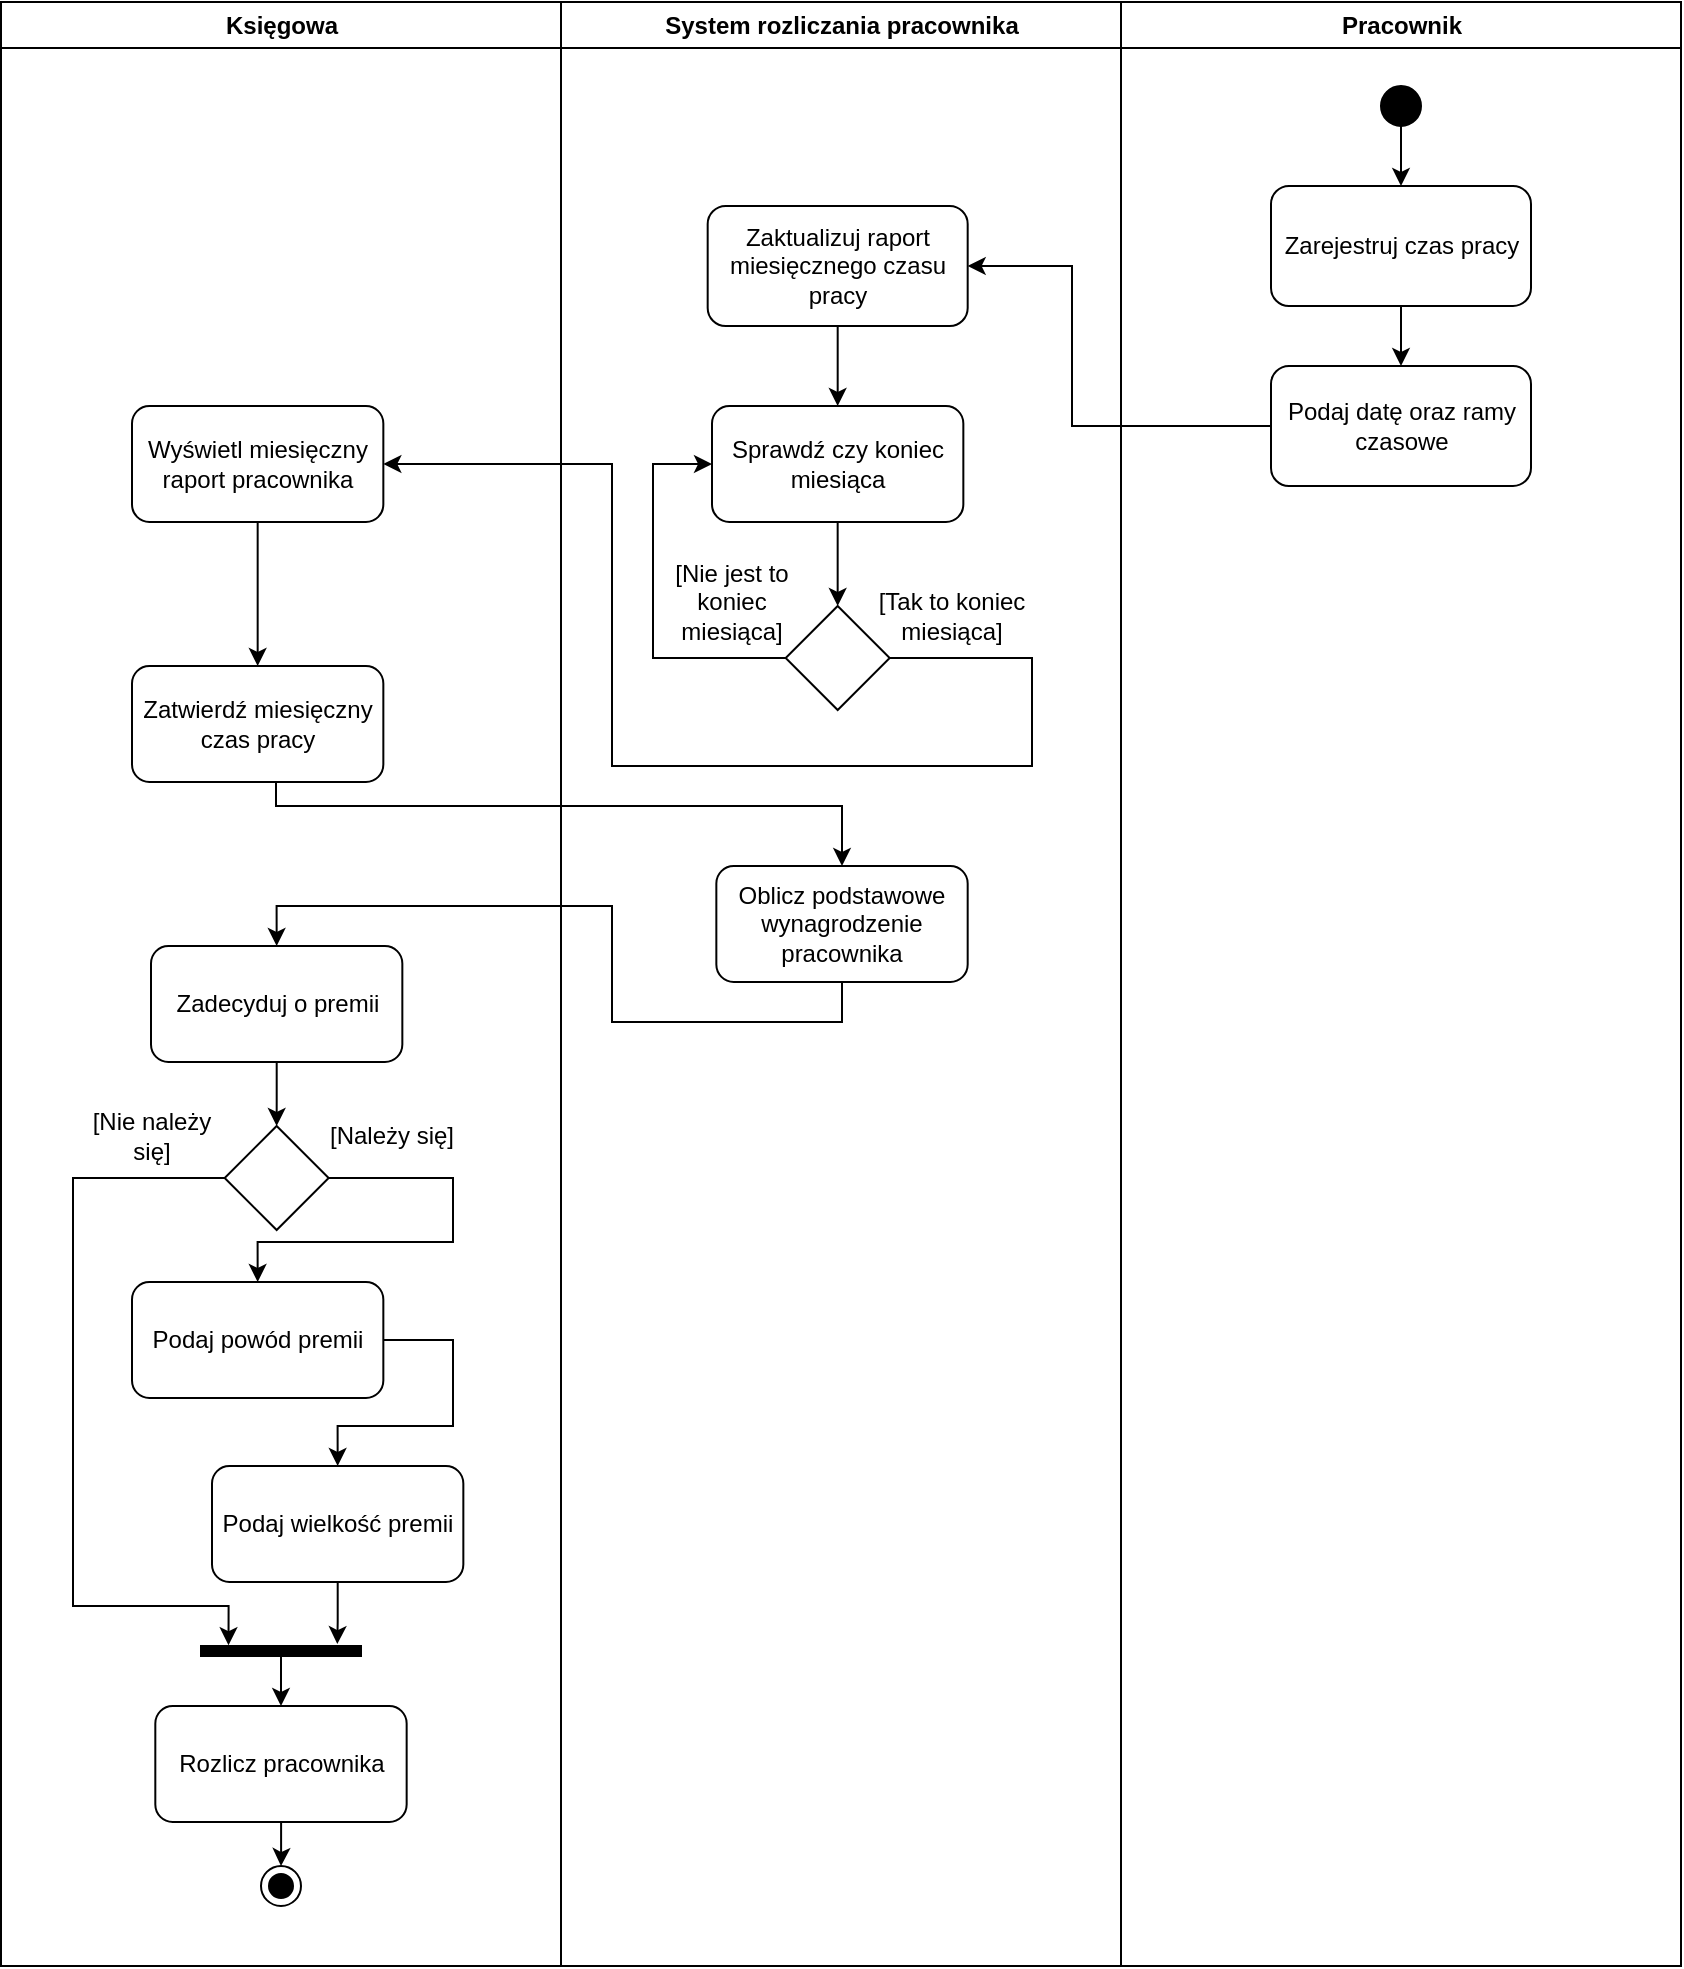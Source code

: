<mxfile version="26.0.9">
  <diagram name="Page-1" id="e7e014a7-5840-1c2e-5031-d8a46d1fe8dd">
    <mxGraphModel dx="439" dy="391" grid="1" gridSize="10" guides="1" tooltips="1" connect="1" arrows="1" fold="1" page="1" pageScale="1" pageWidth="1169" pageHeight="826" background="none" math="0" shadow="0">
      <root>
        <mxCell id="0" />
        <mxCell id="1" parent="0" />
        <mxCell id="2" value="Księgowa" style="swimlane;whiteSpace=wrap" parent="1" vertex="1">
          <mxGeometry x="164.5" y="128" width="280" height="982" as="geometry" />
        </mxCell>
        <mxCell id="9TK1dTNkQFoXxBouctrN-54" value="Zatwierdź miesięczny czas pracy" style="rounded=1;whiteSpace=wrap;html=1;" parent="2" vertex="1">
          <mxGeometry x="65.5" y="332" width="125.67" height="58" as="geometry" />
        </mxCell>
        <mxCell id="9TK1dTNkQFoXxBouctrN-79" style="edgeStyle=orthogonalEdgeStyle;rounded=0;orthogonalLoop=1;jettySize=auto;html=1;exitX=0;exitY=0.5;exitDx=0;exitDy=0;entryX=-0.077;entryY=0.828;entryDx=0;entryDy=0;entryPerimeter=0;" parent="2" source="9TK1dTNkQFoXxBouctrN-68" target="9TK1dTNkQFoXxBouctrN-84" edge="1">
          <mxGeometry relative="1" as="geometry">
            <Array as="points">
              <mxPoint x="36" y="588" />
              <mxPoint x="36" y="802" />
              <mxPoint x="114" y="802" />
            </Array>
          </mxGeometry>
        </mxCell>
        <mxCell id="9TK1dTNkQFoXxBouctrN-80" style="edgeStyle=orthogonalEdgeStyle;rounded=0;orthogonalLoop=1;jettySize=auto;html=1;exitX=1;exitY=0.5;exitDx=0;exitDy=0;entryX=0.5;entryY=0;entryDx=0;entryDy=0;" parent="2" source="9TK1dTNkQFoXxBouctrN-68" target="9TK1dTNkQFoXxBouctrN-73" edge="1">
          <mxGeometry relative="1" as="geometry">
            <Array as="points">
              <mxPoint x="226" y="588" />
              <mxPoint x="226" y="620" />
              <mxPoint x="128" y="620" />
            </Array>
          </mxGeometry>
        </mxCell>
        <mxCell id="9TK1dTNkQFoXxBouctrN-68" value="" style="rhombus;whiteSpace=wrap;html=1;" parent="2" vertex="1">
          <mxGeometry x="111.83" y="562" width="52" height="52" as="geometry" />
        </mxCell>
        <mxCell id="9TK1dTNkQFoXxBouctrN-71" style="edgeStyle=orthogonalEdgeStyle;rounded=0;orthogonalLoop=1;jettySize=auto;html=1;entryX=0.5;entryY=0;entryDx=0;entryDy=0;" parent="2" source="9TK1dTNkQFoXxBouctrN-69" target="9TK1dTNkQFoXxBouctrN-68" edge="1">
          <mxGeometry relative="1" as="geometry" />
        </mxCell>
        <mxCell id="9TK1dTNkQFoXxBouctrN-69" value="Zadecyduj o premii" style="rounded=1;whiteSpace=wrap;html=1;" parent="2" vertex="1">
          <mxGeometry x="75" y="472" width="125.67" height="58" as="geometry" />
        </mxCell>
        <mxCell id="9TK1dTNkQFoXxBouctrN-81" style="edgeStyle=orthogonalEdgeStyle;rounded=0;orthogonalLoop=1;jettySize=auto;html=1;exitX=1;exitY=0.5;exitDx=0;exitDy=0;entryX=0.5;entryY=0;entryDx=0;entryDy=0;" parent="2" source="9TK1dTNkQFoXxBouctrN-73" target="9TK1dTNkQFoXxBouctrN-72" edge="1">
          <mxGeometry relative="1" as="geometry">
            <Array as="points">
              <mxPoint x="226" y="669" />
              <mxPoint x="226" y="712" />
              <mxPoint x="168" y="712" />
            </Array>
          </mxGeometry>
        </mxCell>
        <mxCell id="9TK1dTNkQFoXxBouctrN-73" value="Podaj powód premii" style="rounded=1;whiteSpace=wrap;html=1;" parent="2" vertex="1">
          <mxGeometry x="65.5" y="640" width="125.67" height="58" as="geometry" />
        </mxCell>
        <mxCell id="9TK1dTNkQFoXxBouctrN-88" style="edgeStyle=orthogonalEdgeStyle;rounded=0;orthogonalLoop=1;jettySize=auto;html=1;entryX=0.5;entryY=0;entryDx=0;entryDy=0;" parent="2" source="9TK1dTNkQFoXxBouctrN-75" edge="1">
          <mxGeometry relative="1" as="geometry">
            <mxPoint x="140" y="932" as="targetPoint" />
          </mxGeometry>
        </mxCell>
        <mxCell id="9TK1dTNkQFoXxBouctrN-75" value="Rozlicz pracownika" style="rounded=1;whiteSpace=wrap;html=1;" parent="2" vertex="1">
          <mxGeometry x="77.16" y="852" width="125.67" height="58" as="geometry" />
        </mxCell>
        <mxCell id="9TK1dTNkQFoXxBouctrN-72" value="Podaj wielkość premii" style="rounded=1;whiteSpace=wrap;html=1;" parent="2" vertex="1">
          <mxGeometry x="105.5" y="732" width="125.67" height="58" as="geometry" />
        </mxCell>
        <mxCell id="9TK1dTNkQFoXxBouctrN-82" value="[Nie należy się]" style="text;html=1;align=center;verticalAlign=middle;whiteSpace=wrap;rounded=0;" parent="2" vertex="1">
          <mxGeometry x="35.5" y="552" width="80" height="30" as="geometry" />
        </mxCell>
        <mxCell id="9TK1dTNkQFoXxBouctrN-83" value="[Należy się]" style="text;html=1;align=center;verticalAlign=middle;whiteSpace=wrap;rounded=0;" parent="2" vertex="1">
          <mxGeometry x="155.5" y="552" width="80" height="30" as="geometry" />
        </mxCell>
        <mxCell id="9TK1dTNkQFoXxBouctrN-86" style="edgeStyle=orthogonalEdgeStyle;rounded=0;orthogonalLoop=1;jettySize=auto;html=1;entryX=0.5;entryY=0;entryDx=0;entryDy=0;" parent="2" source="9TK1dTNkQFoXxBouctrN-84" target="9TK1dTNkQFoXxBouctrN-75" edge="1">
          <mxGeometry relative="1" as="geometry" />
        </mxCell>
        <mxCell id="9TK1dTNkQFoXxBouctrN-84" value="" style="html=1;points=[];perimeter=orthogonalPerimeter;fillColor=strokeColor;direction=south;" parent="2" vertex="1">
          <mxGeometry x="100" y="822" width="80" height="5" as="geometry" />
        </mxCell>
        <mxCell id="9TK1dTNkQFoXxBouctrN-85" style="edgeStyle=orthogonalEdgeStyle;rounded=0;orthogonalLoop=1;jettySize=auto;html=1;entryX=-0.192;entryY=0.148;entryDx=0;entryDy=0;entryPerimeter=0;" parent="2" source="9TK1dTNkQFoXxBouctrN-72" target="9TK1dTNkQFoXxBouctrN-84" edge="1">
          <mxGeometry relative="1" as="geometry" />
        </mxCell>
        <mxCell id="FL7AYKLREuhOKMNWdt39-5" style="edgeStyle=orthogonalEdgeStyle;rounded=0;orthogonalLoop=1;jettySize=auto;html=1;exitX=0.5;exitY=1;exitDx=0;exitDy=0;entryX=0.5;entryY=0;entryDx=0;entryDy=0;" parent="2" source="FL7AYKLREuhOKMNWdt39-4" target="9TK1dTNkQFoXxBouctrN-54" edge="1">
          <mxGeometry relative="1" as="geometry" />
        </mxCell>
        <mxCell id="FL7AYKLREuhOKMNWdt39-4" value="Wyświetl miesięczny raport pracownika" style="rounded=1;whiteSpace=wrap;html=1;" parent="2" vertex="1">
          <mxGeometry x="65.5" y="202" width="125.67" height="58" as="geometry" />
        </mxCell>
        <mxCell id="W7qivbqhcLb4aKxpy2TP-4" value="" style="ellipse;html=1;shape=endState;fillColor=strokeColor;" vertex="1" parent="2">
          <mxGeometry x="130" y="932" width="20" height="20" as="geometry" />
        </mxCell>
        <mxCell id="3" value="System rozliczania pracownika" style="swimlane;whiteSpace=wrap" parent="1" vertex="1">
          <mxGeometry x="444.5" y="128" width="280" height="982" as="geometry" />
        </mxCell>
        <mxCell id="9TK1dTNkQFoXxBouctrN-58" style="edgeStyle=orthogonalEdgeStyle;rounded=0;orthogonalLoop=1;jettySize=auto;html=1;exitX=0.5;exitY=1;exitDx=0;exitDy=0;entryX=0.5;entryY=0;entryDx=0;entryDy=0;" parent="3" source="9TK1dTNkQFoXxBouctrN-52" target="9TK1dTNkQFoXxBouctrN-57" edge="1">
          <mxGeometry relative="1" as="geometry" />
        </mxCell>
        <mxCell id="9TK1dTNkQFoXxBouctrN-52" value="Zaktualizuj raport miesięcznego czasu pracy" style="rounded=1;whiteSpace=wrap;html=1;" parent="3" vertex="1">
          <mxGeometry x="73.34" y="102" width="130" height="60" as="geometry" />
        </mxCell>
        <mxCell id="9TK1dTNkQFoXxBouctrN-61" style="edgeStyle=orthogonalEdgeStyle;rounded=0;orthogonalLoop=1;jettySize=auto;html=1;exitX=0;exitY=0.5;exitDx=0;exitDy=0;entryX=0;entryY=0.5;entryDx=0;entryDy=0;" parent="3" source="9TK1dTNkQFoXxBouctrN-56" target="9TK1dTNkQFoXxBouctrN-57" edge="1">
          <mxGeometry relative="1" as="geometry">
            <Array as="points">
              <mxPoint x="46" y="328" />
              <mxPoint x="46" y="231" />
            </Array>
          </mxGeometry>
        </mxCell>
        <mxCell id="9TK1dTNkQFoXxBouctrN-56" value="" style="rhombus;whiteSpace=wrap;html=1;" parent="3" vertex="1">
          <mxGeometry x="112.34" y="302" width="52" height="52" as="geometry" />
        </mxCell>
        <mxCell id="9TK1dTNkQFoXxBouctrN-59" style="edgeStyle=orthogonalEdgeStyle;rounded=0;orthogonalLoop=1;jettySize=auto;html=1;exitX=0.5;exitY=1;exitDx=0;exitDy=0;entryX=0.5;entryY=0;entryDx=0;entryDy=0;" parent="3" source="9TK1dTNkQFoXxBouctrN-57" target="9TK1dTNkQFoXxBouctrN-56" edge="1">
          <mxGeometry relative="1" as="geometry" />
        </mxCell>
        <mxCell id="9TK1dTNkQFoXxBouctrN-57" value="Sprawdź czy koniec miesiąca" style="rounded=1;whiteSpace=wrap;html=1;" parent="3" vertex="1">
          <mxGeometry x="75.5" y="202" width="125.67" height="58" as="geometry" />
        </mxCell>
        <mxCell id="9TK1dTNkQFoXxBouctrN-62" value="[Tak to koniec miesiąca]" style="text;html=1;align=center;verticalAlign=middle;whiteSpace=wrap;rounded=0;" parent="3" vertex="1">
          <mxGeometry x="155.5" y="292" width="80" height="30" as="geometry" />
        </mxCell>
        <mxCell id="9TK1dTNkQFoXxBouctrN-63" value="[Nie jest to koniec miesiąca]" style="text;html=1;align=center;verticalAlign=middle;whiteSpace=wrap;rounded=0;" parent="3" vertex="1">
          <mxGeometry x="45.5" y="285" width="80" height="30" as="geometry" />
        </mxCell>
        <mxCell id="9TK1dTNkQFoXxBouctrN-64" value="Oblicz podstawowe wynagrodzenie pracownika" style="rounded=1;whiteSpace=wrap;html=1;" parent="3" vertex="1">
          <mxGeometry x="77.67" y="432" width="125.67" height="58" as="geometry" />
        </mxCell>
        <mxCell id="4" value="Pracownik" style="swimlane;whiteSpace=wrap" parent="1" vertex="1">
          <mxGeometry x="724.5" y="128" width="280" height="982" as="geometry" />
        </mxCell>
        <mxCell id="9TK1dTNkQFoXxBouctrN-49" style="edgeStyle=orthogonalEdgeStyle;rounded=0;orthogonalLoop=1;jettySize=auto;html=1;exitX=0.5;exitY=1;exitDx=0;exitDy=0;entryX=0.5;entryY=0;entryDx=0;entryDy=0;" parent="4" source="9TK1dTNkQFoXxBouctrN-47" target="9TK1dTNkQFoXxBouctrN-48" edge="1">
          <mxGeometry relative="1" as="geometry" />
        </mxCell>
        <mxCell id="9TK1dTNkQFoXxBouctrN-47" value="" style="ellipse;fillColor=strokeColor;html=1;" parent="4" vertex="1">
          <mxGeometry x="130" y="42" width="20" height="20" as="geometry" />
        </mxCell>
        <mxCell id="9TK1dTNkQFoXxBouctrN-51" style="edgeStyle=orthogonalEdgeStyle;rounded=0;orthogonalLoop=1;jettySize=auto;html=1;entryX=0.5;entryY=0;entryDx=0;entryDy=0;" parent="4" source="9TK1dTNkQFoXxBouctrN-48" target="9TK1dTNkQFoXxBouctrN-50" edge="1">
          <mxGeometry relative="1" as="geometry" />
        </mxCell>
        <mxCell id="9TK1dTNkQFoXxBouctrN-48" value="Zarejestruj czas pracy" style="rounded=1;whiteSpace=wrap;html=1;" parent="4" vertex="1">
          <mxGeometry x="75" y="92" width="130" height="60" as="geometry" />
        </mxCell>
        <mxCell id="9TK1dTNkQFoXxBouctrN-50" value="Podaj datę oraz ramy czasowe" style="rounded=1;whiteSpace=wrap;html=1;" parent="4" vertex="1">
          <mxGeometry x="75" y="182" width="130" height="60" as="geometry" />
        </mxCell>
        <mxCell id="9TK1dTNkQFoXxBouctrN-53" style="edgeStyle=orthogonalEdgeStyle;rounded=0;orthogonalLoop=1;jettySize=auto;html=1;exitX=0;exitY=0.5;exitDx=0;exitDy=0;entryX=1;entryY=0.5;entryDx=0;entryDy=0;" parent="1" source="9TK1dTNkQFoXxBouctrN-50" target="9TK1dTNkQFoXxBouctrN-52" edge="1">
          <mxGeometry relative="1" as="geometry">
            <Array as="points">
              <mxPoint x="700" y="340" />
              <mxPoint x="700" y="260" />
            </Array>
          </mxGeometry>
        </mxCell>
        <mxCell id="9TK1dTNkQFoXxBouctrN-60" style="edgeStyle=orthogonalEdgeStyle;rounded=0;orthogonalLoop=1;jettySize=auto;html=1;exitX=1;exitY=0.5;exitDx=0;exitDy=0;entryX=1;entryY=0.5;entryDx=0;entryDy=0;" parent="1" source="9TK1dTNkQFoXxBouctrN-56" target="FL7AYKLREuhOKMNWdt39-4" edge="1">
          <mxGeometry relative="1" as="geometry">
            <Array as="points">
              <mxPoint x="680" y="456" />
              <mxPoint x="680" y="510" />
              <mxPoint x="470" y="510" />
              <mxPoint x="470" y="359" />
            </Array>
          </mxGeometry>
        </mxCell>
        <mxCell id="9TK1dTNkQFoXxBouctrN-67" style="edgeStyle=orthogonalEdgeStyle;rounded=0;orthogonalLoop=1;jettySize=auto;html=1;exitX=0.5;exitY=1;exitDx=0;exitDy=0;entryX=0.5;entryY=0;entryDx=0;entryDy=0;" parent="1" source="9TK1dTNkQFoXxBouctrN-54" target="9TK1dTNkQFoXxBouctrN-64" edge="1">
          <mxGeometry relative="1" as="geometry">
            <Array as="points">
              <mxPoint x="302" y="518" />
              <mxPoint x="302" y="530" />
              <mxPoint x="585" y="530" />
            </Array>
          </mxGeometry>
        </mxCell>
        <mxCell id="9TK1dTNkQFoXxBouctrN-70" style="edgeStyle=orthogonalEdgeStyle;rounded=0;orthogonalLoop=1;jettySize=auto;html=1;exitX=0.5;exitY=1;exitDx=0;exitDy=0;entryX=0.5;entryY=0;entryDx=0;entryDy=0;" parent="1" source="9TK1dTNkQFoXxBouctrN-64" target="9TK1dTNkQFoXxBouctrN-69" edge="1">
          <mxGeometry relative="1" as="geometry">
            <Array as="points">
              <mxPoint x="585" y="638" />
              <mxPoint x="470" y="638" />
              <mxPoint x="470" y="580" />
              <mxPoint x="302" y="580" />
            </Array>
          </mxGeometry>
        </mxCell>
      </root>
    </mxGraphModel>
  </diagram>
</mxfile>
